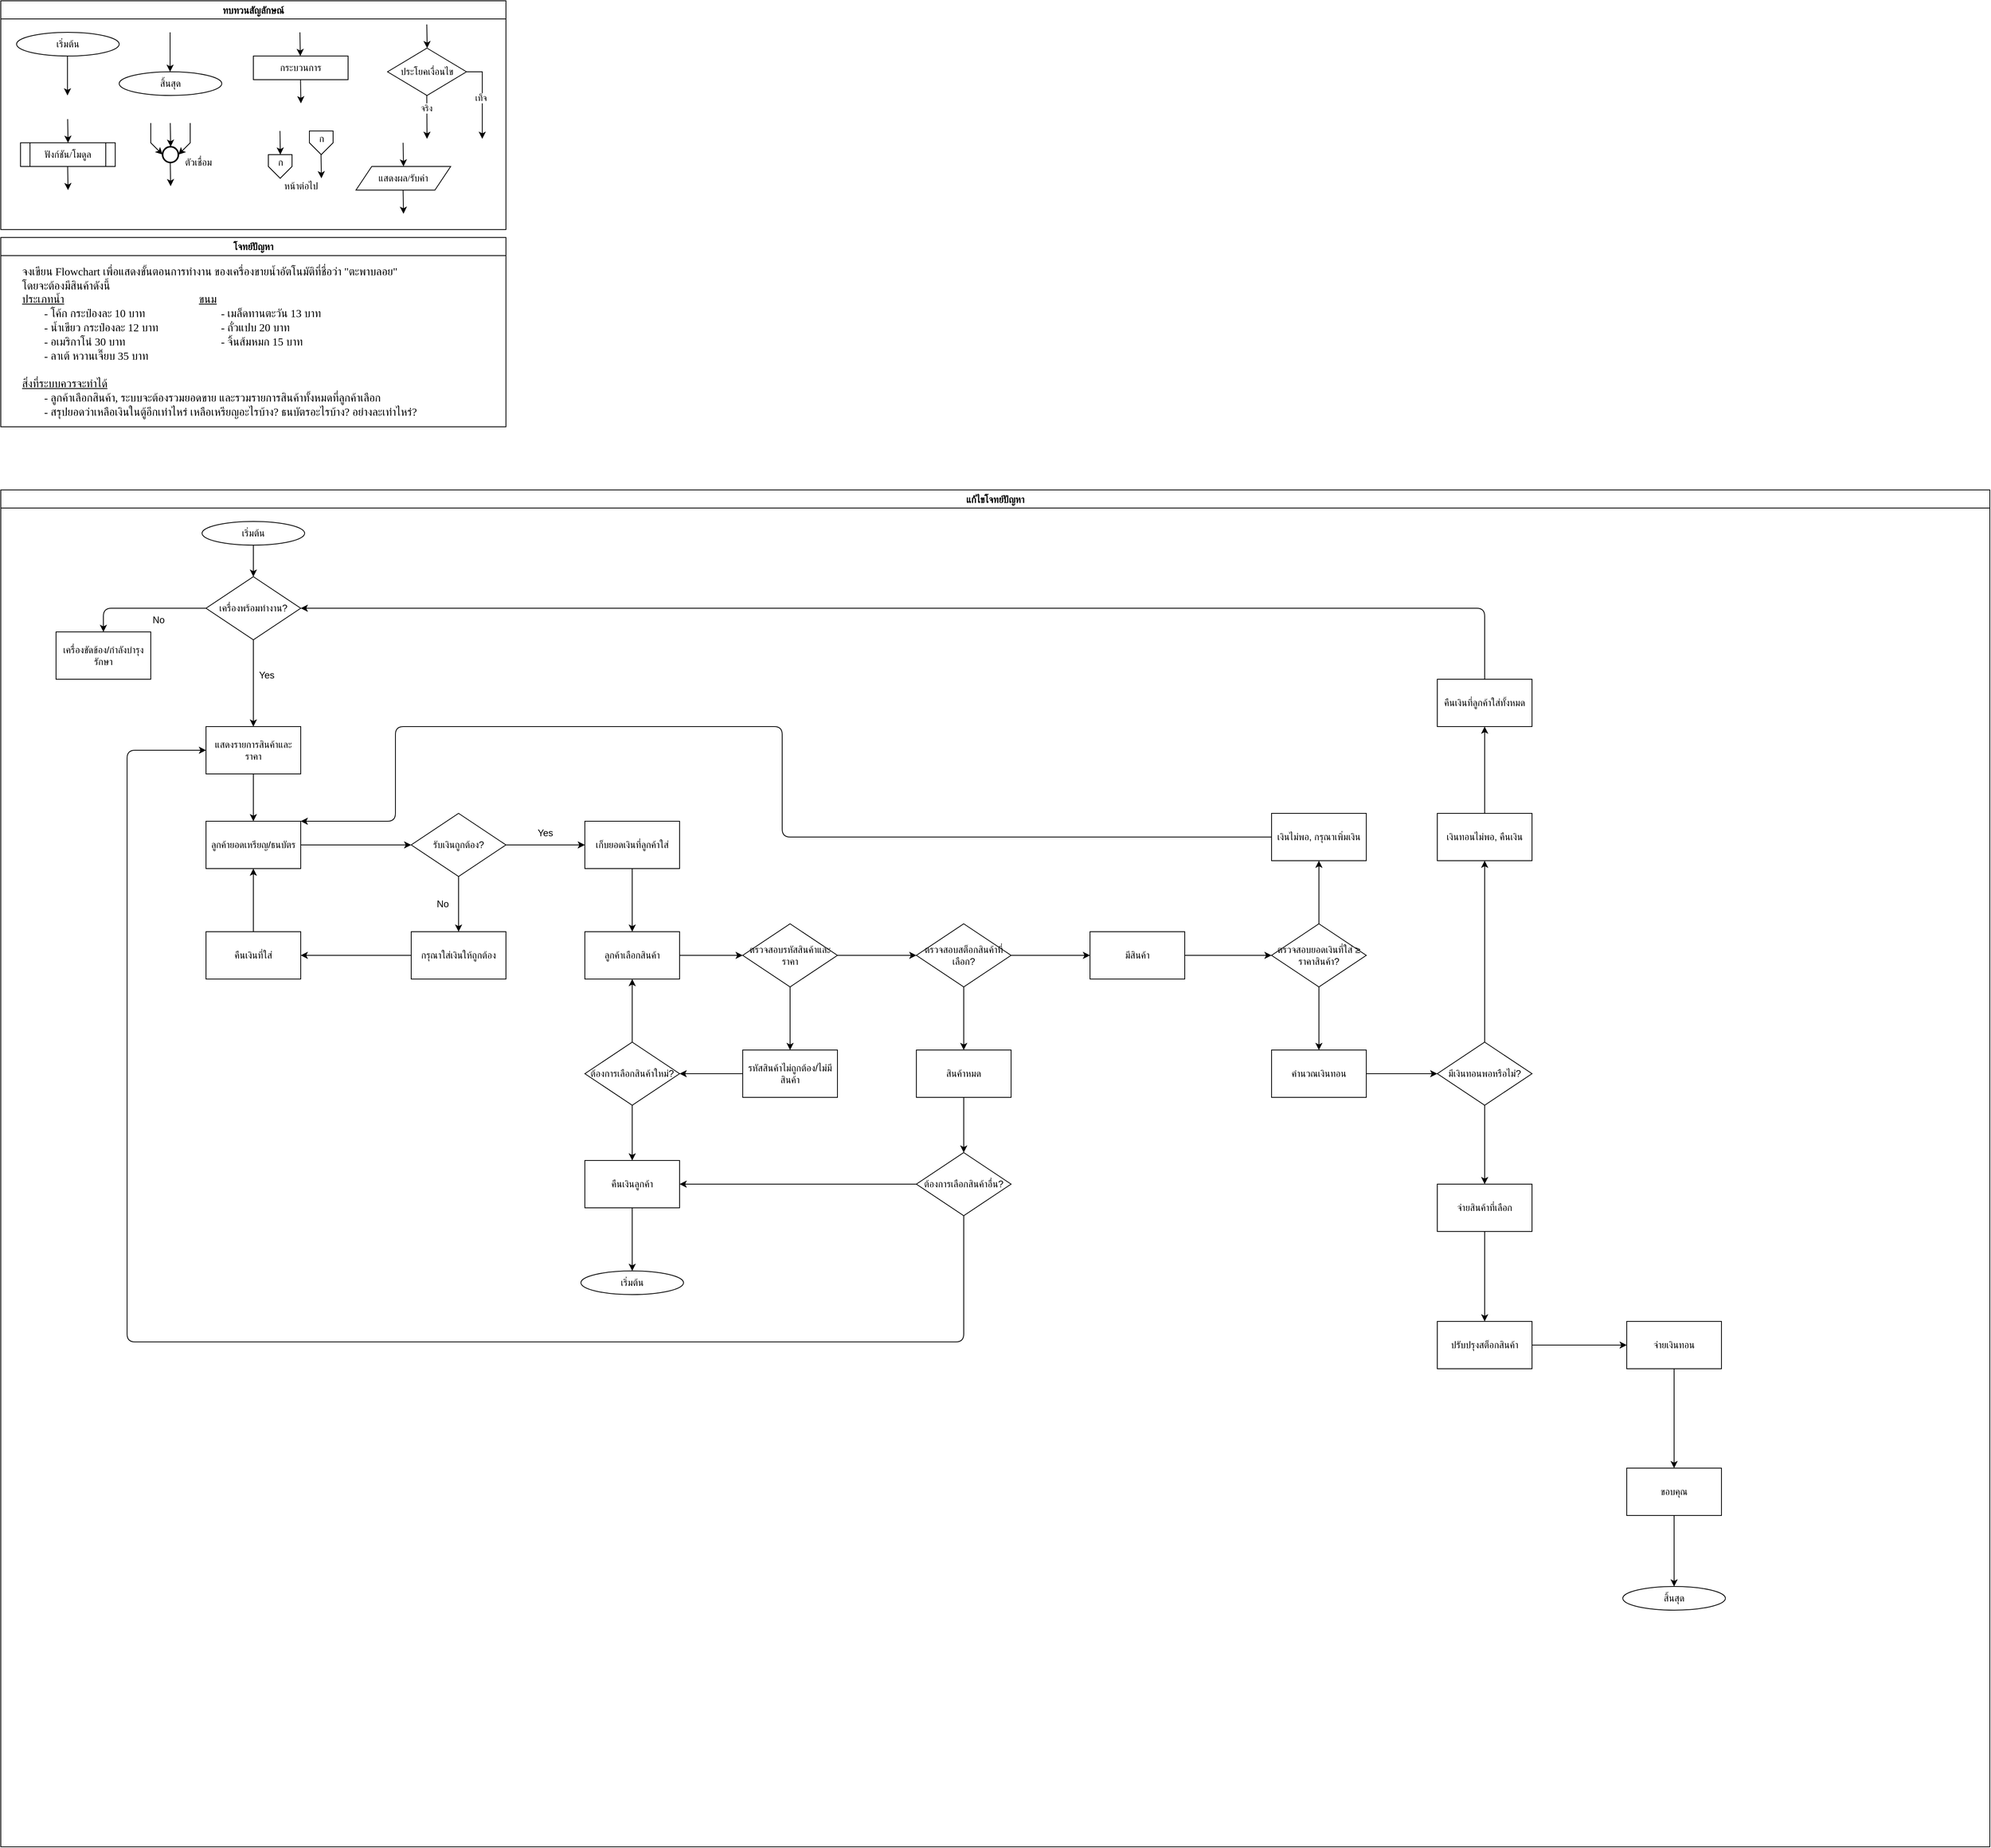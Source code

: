 <mxfile>
    <diagram id="C5RBs43oDa-KdzZeNtuy" name="Page-1">
        <mxGraphModel dx="2245" dy="1198" grid="1" gridSize="10" guides="1" tooltips="1" connect="1" arrows="1" fold="1" page="1" pageScale="1" pageWidth="827" pageHeight="1169" math="0" shadow="0">
            <root>
                <mxCell id="WIyWlLk6GJQsqaUBKTNV-0"/>
                <mxCell id="WIyWlLk6GJQsqaUBKTNV-1" parent="WIyWlLk6GJQsqaUBKTNV-0"/>
                <mxCell id="M7CGMbNuYNeq0SnUNNgH-6" value="ทบทวนสัญลักษณ์" style="swimlane;fontFamily=Sarabun;fontSource=https%3A%2F%2Ffonts.googleapis.com%2Fcss%3Ffamily%3DSarabun;" parent="WIyWlLk6GJQsqaUBKTNV-1" vertex="1">
                    <mxGeometry x="-720" y="20" width="640" height="290" as="geometry"/>
                </mxCell>
                <mxCell id="M7CGMbNuYNeq0SnUNNgH-2" value="&lt;font data-font-src=&quot;https://fonts.googleapis.com/css?family=Sarabun&quot; face=&quot;Sarabun&quot;&gt;เริ่มต้น&lt;/font&gt;" style="ellipse;whiteSpace=wrap;html=1;" parent="M7CGMbNuYNeq0SnUNNgH-6" vertex="1">
                    <mxGeometry x="20" y="40" width="130" height="30" as="geometry"/>
                </mxCell>
                <mxCell id="M7CGMbNuYNeq0SnUNNgH-5" value="" style="endArrow=classic;html=1;rounded=0;" parent="M7CGMbNuYNeq0SnUNNgH-6" edge="1">
                    <mxGeometry width="50" height="50" relative="1" as="geometry">
                        <mxPoint x="84.5" y="70" as="sourcePoint"/>
                        <mxPoint x="84.5" y="120" as="targetPoint"/>
                    </mxGeometry>
                </mxCell>
                <mxCell id="M7CGMbNuYNeq0SnUNNgH-3" value="&lt;font face=&quot;Sarabun&quot;&gt;สิ้นสุด&lt;/font&gt;" style="ellipse;whiteSpace=wrap;html=1;" parent="M7CGMbNuYNeq0SnUNNgH-6" vertex="1">
                    <mxGeometry x="150" y="90" width="130" height="30" as="geometry"/>
                </mxCell>
                <mxCell id="M7CGMbNuYNeq0SnUNNgH-4" value="" style="endArrow=classic;html=1;rounded=0;" parent="M7CGMbNuYNeq0SnUNNgH-6" edge="1">
                    <mxGeometry width="50" height="50" relative="1" as="geometry">
                        <mxPoint x="214.5" y="40" as="sourcePoint"/>
                        <mxPoint x="214.5" y="90" as="targetPoint"/>
                    </mxGeometry>
                </mxCell>
                <mxCell id="mvioNwK95yMqdUQ73LqQ-0" value="กระบวนการ" style="rounded=0;whiteSpace=wrap;html=1;fontFamily=Sarabun;fontSource=https%3A%2F%2Ffonts.googleapis.com%2Fcss%3Ffamily%3DSarabun;" parent="M7CGMbNuYNeq0SnUNNgH-6" vertex="1">
                    <mxGeometry x="320" y="70" width="120" height="30" as="geometry"/>
                </mxCell>
                <mxCell id="mvioNwK95yMqdUQ73LqQ-1" value="" style="endArrow=classic;html=1;rounded=0;" parent="M7CGMbNuYNeq0SnUNNgH-6" edge="1">
                    <mxGeometry width="50" height="50" relative="1" as="geometry">
                        <mxPoint x="379" y="40" as="sourcePoint"/>
                        <mxPoint x="379.5" y="70" as="targetPoint"/>
                    </mxGeometry>
                </mxCell>
                <mxCell id="mvioNwK95yMqdUQ73LqQ-2" value="" style="endArrow=classic;html=1;rounded=0;" parent="M7CGMbNuYNeq0SnUNNgH-6" edge="1">
                    <mxGeometry width="50" height="50" relative="1" as="geometry">
                        <mxPoint x="379.75" y="100" as="sourcePoint"/>
                        <mxPoint x="380.25" y="130" as="targetPoint"/>
                    </mxGeometry>
                </mxCell>
                <mxCell id="mvioNwK95yMqdUQ73LqQ-3" value="ประโยคเงื่อนไข" style="rhombus;whiteSpace=wrap;html=1;fontFamily=Sarabun;fontSource=https%3A%2F%2Ffonts.googleapis.com%2Fcss%3Ffamily%3DSarabun;" parent="M7CGMbNuYNeq0SnUNNgH-6" vertex="1">
                    <mxGeometry x="490" y="60" width="100" height="60" as="geometry"/>
                </mxCell>
                <mxCell id="mvioNwK95yMqdUQ73LqQ-4" value="" style="endArrow=classic;html=1;rounded=0;" parent="M7CGMbNuYNeq0SnUNNgH-6" edge="1">
                    <mxGeometry width="50" height="50" relative="1" as="geometry">
                        <mxPoint x="539.71" y="30" as="sourcePoint"/>
                        <mxPoint x="540.21" y="60" as="targetPoint"/>
                    </mxGeometry>
                </mxCell>
                <mxCell id="mvioNwK95yMqdUQ73LqQ-5" value="" style="endArrow=classic;html=1;rounded=0;" parent="M7CGMbNuYNeq0SnUNNgH-6" edge="1">
                    <mxGeometry width="50" height="50" relative="1" as="geometry">
                        <mxPoint x="539.71" y="120" as="sourcePoint"/>
                        <mxPoint x="540" y="175" as="targetPoint"/>
                    </mxGeometry>
                </mxCell>
                <mxCell id="mvioNwK95yMqdUQ73LqQ-7" value="จริง" style="edgeLabel;html=1;align=center;verticalAlign=middle;resizable=0;points=[];fontFamily=Sarabun;fontSource=https%3A%2F%2Ffonts.googleapis.com%2Fcss%3Ffamily%3DSarabun;" parent="mvioNwK95yMqdUQ73LqQ-5" vertex="1" connectable="0">
                    <mxGeometry x="-0.414" y="-1" relative="1" as="geometry">
                        <mxPoint as="offset"/>
                    </mxGeometry>
                </mxCell>
                <mxCell id="mvioNwK95yMqdUQ73LqQ-6" value="" style="endArrow=classic;html=1;rounded=0;exitX=1;exitY=0.5;exitDx=0;exitDy=0;" parent="M7CGMbNuYNeq0SnUNNgH-6" source="mvioNwK95yMqdUQ73LqQ-3" edge="1">
                    <mxGeometry width="50" height="50" relative="1" as="geometry">
                        <mxPoint x="620" y="95" as="sourcePoint"/>
                        <mxPoint x="610" y="175" as="targetPoint"/>
                        <Array as="points">
                            <mxPoint x="610" y="90"/>
                        </Array>
                    </mxGeometry>
                </mxCell>
                <mxCell id="mvioNwK95yMqdUQ73LqQ-8" value="&lt;font data-font-src=&quot;https://fonts.googleapis.com/css?family=Sarabun&quot; face=&quot;Sarabun&quot;&gt;เท็จ&lt;/font&gt;" style="edgeLabel;html=1;align=center;verticalAlign=middle;resizable=0;points=[];" parent="mvioNwK95yMqdUQ73LqQ-6" vertex="1" connectable="0">
                    <mxGeometry x="-0.002" y="-2" relative="1" as="geometry">
                        <mxPoint as="offset"/>
                    </mxGeometry>
                </mxCell>
                <mxCell id="mvioNwK95yMqdUQ73LqQ-9" value="&lt;font data-font-src=&quot;https://fonts.googleapis.com/css?family=Sarabun&quot; face=&quot;Sarabun&quot;&gt;ฟังก์ชัน/โมดูล&lt;/font&gt;" style="shape=process;whiteSpace=wrap;html=1;backgroundOutline=1;" parent="M7CGMbNuYNeq0SnUNNgH-6" vertex="1">
                    <mxGeometry x="25" y="180" width="120" height="30" as="geometry"/>
                </mxCell>
                <mxCell id="mvioNwK95yMqdUQ73LqQ-11" value="" style="endArrow=classic;html=1;rounded=0;" parent="M7CGMbNuYNeq0SnUNNgH-6" edge="1">
                    <mxGeometry width="50" height="50" relative="1" as="geometry">
                        <mxPoint x="84.71" y="150" as="sourcePoint"/>
                        <mxPoint x="85.21" y="180" as="targetPoint"/>
                    </mxGeometry>
                </mxCell>
                <mxCell id="mvioNwK95yMqdUQ73LqQ-12" value="" style="endArrow=classic;html=1;rounded=0;" parent="M7CGMbNuYNeq0SnUNNgH-6" edge="1">
                    <mxGeometry width="50" height="50" relative="1" as="geometry">
                        <mxPoint x="84.71" y="210" as="sourcePoint"/>
                        <mxPoint x="85.21" y="240" as="targetPoint"/>
                    </mxGeometry>
                </mxCell>
                <mxCell id="mvioNwK95yMqdUQ73LqQ-13" value="" style="strokeWidth=2;html=1;shape=mxgraph.flowchart.start_2;whiteSpace=wrap;" parent="M7CGMbNuYNeq0SnUNNgH-6" vertex="1">
                    <mxGeometry x="205" y="185" width="20" height="20" as="geometry"/>
                </mxCell>
                <mxCell id="mvioNwK95yMqdUQ73LqQ-16" value="" style="endArrow=classic;html=1;rounded=0;" parent="M7CGMbNuYNeq0SnUNNgH-6" edge="1">
                    <mxGeometry width="50" height="50" relative="1" as="geometry">
                        <mxPoint x="214.71" y="155" as="sourcePoint"/>
                        <mxPoint x="215.21" y="185" as="targetPoint"/>
                    </mxGeometry>
                </mxCell>
                <mxCell id="mvioNwK95yMqdUQ73LqQ-17" value="" style="endArrow=classic;html=1;rounded=0;entryX=0;entryY=0.5;entryDx=0;entryDy=0;entryPerimeter=0;" parent="M7CGMbNuYNeq0SnUNNgH-6" target="mvioNwK95yMqdUQ73LqQ-13" edge="1">
                    <mxGeometry width="50" height="50" relative="1" as="geometry">
                        <mxPoint x="190.0" y="155" as="sourcePoint"/>
                        <mxPoint x="190.5" y="185" as="targetPoint"/>
                        <Array as="points">
                            <mxPoint x="190" y="180"/>
                        </Array>
                    </mxGeometry>
                </mxCell>
                <mxCell id="mvioNwK95yMqdUQ73LqQ-18" value="" style="endArrow=classic;html=1;rounded=0;entryX=1;entryY=0.5;entryDx=0;entryDy=0;entryPerimeter=0;" parent="M7CGMbNuYNeq0SnUNNgH-6" target="mvioNwK95yMqdUQ73LqQ-13" edge="1">
                    <mxGeometry width="50" height="50" relative="1" as="geometry">
                        <mxPoint x="240.0" y="155" as="sourcePoint"/>
                        <mxPoint x="240.5" y="185" as="targetPoint"/>
                        <Array as="points">
                            <mxPoint x="240" y="180"/>
                        </Array>
                    </mxGeometry>
                </mxCell>
                <mxCell id="mvioNwK95yMqdUQ73LqQ-19" value="" style="endArrow=classic;html=1;rounded=0;" parent="M7CGMbNuYNeq0SnUNNgH-6" edge="1">
                    <mxGeometry width="50" height="50" relative="1" as="geometry">
                        <mxPoint x="214.71" y="205" as="sourcePoint"/>
                        <mxPoint x="215.21" y="235" as="targetPoint"/>
                    </mxGeometry>
                </mxCell>
                <mxCell id="mvioNwK95yMqdUQ73LqQ-20" value="&lt;font data-font-src=&quot;https://fonts.googleapis.com/css?family=Sarabun&quot; face=&quot;Sarabun&quot;&gt;ตัวเชื่อม&lt;/font&gt;" style="text;html=1;align=center;verticalAlign=middle;resizable=0;points=[];autosize=1;strokeColor=none;fillColor=none;" parent="M7CGMbNuYNeq0SnUNNgH-6" vertex="1">
                    <mxGeometry x="220" y="190" width="60" height="30" as="geometry"/>
                </mxCell>
                <mxCell id="mvioNwK95yMqdUQ73LqQ-25" value="" style="endArrow=classic;html=1;rounded=0;" parent="M7CGMbNuYNeq0SnUNNgH-6" edge="1">
                    <mxGeometry width="50" height="50" relative="1" as="geometry">
                        <mxPoint x="353.71" y="165" as="sourcePoint"/>
                        <mxPoint x="354.21" y="195" as="targetPoint"/>
                    </mxGeometry>
                </mxCell>
                <mxCell id="mvioNwK95yMqdUQ73LqQ-21" value="" style="verticalLabelPosition=bottom;verticalAlign=top;html=1;shape=offPageConnector;rounded=0;size=0.5;" parent="M7CGMbNuYNeq0SnUNNgH-6" vertex="1">
                    <mxGeometry x="339" y="195" width="30" height="30" as="geometry"/>
                </mxCell>
                <mxCell id="mvioNwK95yMqdUQ73LqQ-26" value="" style="endArrow=classic;html=1;rounded=0;" parent="M7CGMbNuYNeq0SnUNNgH-6" edge="1">
                    <mxGeometry width="50" height="50" relative="1" as="geometry">
                        <mxPoint x="405.71" y="195" as="sourcePoint"/>
                        <mxPoint x="406.21" y="225" as="targetPoint"/>
                    </mxGeometry>
                </mxCell>
                <mxCell id="mvioNwK95yMqdUQ73LqQ-27" value="" style="verticalLabelPosition=bottom;verticalAlign=top;html=1;shape=offPageConnector;rounded=0;size=0.5;" parent="M7CGMbNuYNeq0SnUNNgH-6" vertex="1">
                    <mxGeometry x="391" y="165" width="30" height="30" as="geometry"/>
                </mxCell>
                <mxCell id="mvioNwK95yMqdUQ73LqQ-28" value="หน้าต่อไป" style="text;html=1;align=center;verticalAlign=middle;resizable=0;points=[];autosize=1;strokeColor=none;fillColor=none;fontFamily=Sarabun;fontSource=https%3A%2F%2Ffonts.googleapis.com%2Fcss%3Ffamily%3DSarabun;" parent="M7CGMbNuYNeq0SnUNNgH-6" vertex="1">
                    <mxGeometry x="345" y="220" width="70" height="30" as="geometry"/>
                </mxCell>
                <mxCell id="mvioNwK95yMqdUQ73LqQ-29" value="ก" style="text;html=1;align=center;verticalAlign=middle;resizable=0;points=[];autosize=1;strokeColor=none;fillColor=none;fontFamily=Sarabun;fontSource=https%3A%2F%2Ffonts.googleapis.com%2Fcss%3Ffamily%3DSarabun;" parent="M7CGMbNuYNeq0SnUNNgH-6" vertex="1">
                    <mxGeometry x="339" y="190" width="30" height="30" as="geometry"/>
                </mxCell>
                <mxCell id="mvioNwK95yMqdUQ73LqQ-30" value="ก" style="text;html=1;align=center;verticalAlign=middle;resizable=0;points=[];autosize=1;strokeColor=none;fillColor=none;fontFamily=Sarabun;fontSource=https%3A%2F%2Ffonts.googleapis.com%2Fcss%3Ffamily%3DSarabun;" parent="M7CGMbNuYNeq0SnUNNgH-6" vertex="1">
                    <mxGeometry x="391" y="160" width="30" height="30" as="geometry"/>
                </mxCell>
                <mxCell id="mvioNwK95yMqdUQ73LqQ-32" value="แสดงผล/รับค่า" style="shape=parallelogram;perimeter=parallelogramPerimeter;whiteSpace=wrap;html=1;fixedSize=1;fontFamily=Sarabun;fontSource=https%3A%2F%2Ffonts.googleapis.com%2Fcss%3Ffamily%3DSarabun;" parent="M7CGMbNuYNeq0SnUNNgH-6" vertex="1">
                    <mxGeometry x="450" y="210" width="120" height="30" as="geometry"/>
                </mxCell>
                <mxCell id="mvioNwK95yMqdUQ73LqQ-33" value="" style="endArrow=classic;html=1;rounded=0;" parent="M7CGMbNuYNeq0SnUNNgH-6" edge="1">
                    <mxGeometry width="50" height="50" relative="1" as="geometry">
                        <mxPoint x="509.71" y="180" as="sourcePoint"/>
                        <mxPoint x="510.21" y="210" as="targetPoint"/>
                    </mxGeometry>
                </mxCell>
                <mxCell id="mvioNwK95yMqdUQ73LqQ-34" value="" style="endArrow=classic;html=1;rounded=0;" parent="M7CGMbNuYNeq0SnUNNgH-6" edge="1">
                    <mxGeometry width="50" height="50" relative="1" as="geometry">
                        <mxPoint x="509.71" y="240" as="sourcePoint"/>
                        <mxPoint x="510.21" y="270" as="targetPoint"/>
                    </mxGeometry>
                </mxCell>
                <mxCell id="mvioNwK95yMqdUQ73LqQ-36" value="แก้ไขโจทย์ปัญหา" style="swimlane;fontFamily=Sarabun;fontSource=https%3A%2F%2Ffonts.googleapis.com%2Fcss%3Ffamily%3DSarabun;" parent="WIyWlLk6GJQsqaUBKTNV-1" vertex="1">
                    <mxGeometry x="-720" y="640" width="2520" height="1720" as="geometry"/>
                </mxCell>
                <mxCell id="3" value="" style="edgeStyle=none;html=1;" edge="1" parent="mvioNwK95yMqdUQ73LqQ-36" source="mvioNwK95yMqdUQ73LqQ-35" target="1">
                    <mxGeometry relative="1" as="geometry"/>
                </mxCell>
                <mxCell id="mvioNwK95yMqdUQ73LqQ-35" value="&lt;font data-font-src=&quot;https://fonts.googleapis.com/css?family=Sarabun&quot; face=&quot;Sarabun&quot;&gt;เริ่มต้น&lt;/font&gt;" style="ellipse;whiteSpace=wrap;html=1;" parent="mvioNwK95yMqdUQ73LqQ-36" vertex="1">
                    <mxGeometry x="255" y="40" width="130" height="30" as="geometry"/>
                </mxCell>
                <mxCell id="mvioNwK95yMqdUQ73LqQ-69" value="&lt;font face=&quot;Sarabun&quot;&gt;สิ้นสุด&lt;/font&gt;" style="ellipse;whiteSpace=wrap;html=1;" parent="mvioNwK95yMqdUQ73LqQ-36" vertex="1">
                    <mxGeometry x="2055" y="1390" width="130" height="30" as="geometry"/>
                </mxCell>
                <mxCell id="4" style="edgeStyle=none;html=1;entryX=0.5;entryY=0;entryDx=0;entryDy=0;" edge="1" parent="mvioNwK95yMqdUQ73LqQ-36" source="1" target="2">
                    <mxGeometry relative="1" as="geometry">
                        <Array as="points">
                            <mxPoint x="130" y="150"/>
                        </Array>
                    </mxGeometry>
                </mxCell>
                <mxCell id="6" value="" style="edgeStyle=none;html=1;" edge="1" parent="mvioNwK95yMqdUQ73LqQ-36" source="1" target="5">
                    <mxGeometry relative="1" as="geometry"/>
                </mxCell>
                <mxCell id="1" value="เครื่องพร้อมทำงาน?" style="rhombus;whiteSpace=wrap;html=1;" vertex="1" parent="mvioNwK95yMqdUQ73LqQ-36">
                    <mxGeometry x="260" y="110" width="120" height="80" as="geometry"/>
                </mxCell>
                <mxCell id="2" value="เครื่องขัดข้อง/กำลังบำรุงรักษา" style="rounded=0;whiteSpace=wrap;html=1;" vertex="1" parent="mvioNwK95yMqdUQ73LqQ-36">
                    <mxGeometry x="70" y="180" width="120" height="60" as="geometry"/>
                </mxCell>
                <mxCell id="8" value="" style="edgeStyle=none;html=1;" edge="1" parent="mvioNwK95yMqdUQ73LqQ-36" source="5" target="7">
                    <mxGeometry relative="1" as="geometry"/>
                </mxCell>
                <mxCell id="5" value="แสดงรายการสินค้าและราคา" style="rounded=0;whiteSpace=wrap;html=1;" vertex="1" parent="mvioNwK95yMqdUQ73LqQ-36">
                    <mxGeometry x="260" y="300" width="120" height="60" as="geometry"/>
                </mxCell>
                <mxCell id="11" style="edgeStyle=none;html=1;entryX=0;entryY=0.5;entryDx=0;entryDy=0;" edge="1" parent="mvioNwK95yMqdUQ73LqQ-36" source="7" target="10">
                    <mxGeometry relative="1" as="geometry"/>
                </mxCell>
                <mxCell id="7" value="ลูกค้ายอดเหรียญ/ธนบัตร" style="rounded=0;whiteSpace=wrap;html=1;" vertex="1" parent="mvioNwK95yMqdUQ73LqQ-36">
                    <mxGeometry x="260" y="420" width="120" height="60" as="geometry"/>
                </mxCell>
                <mxCell id="19" value="" style="edgeStyle=none;html=1;" edge="1" parent="mvioNwK95yMqdUQ73LqQ-36" source="10" target="12">
                    <mxGeometry relative="1" as="geometry"/>
                </mxCell>
                <mxCell id="24" value="" style="edgeStyle=none;html=1;" edge="1" parent="mvioNwK95yMqdUQ73LqQ-36" source="10" target="17">
                    <mxGeometry relative="1" as="geometry"/>
                </mxCell>
                <mxCell id="10" value="รับเงินถูกต้อง?" style="rhombus;whiteSpace=wrap;html=1;" vertex="1" parent="mvioNwK95yMqdUQ73LqQ-36">
                    <mxGeometry x="520" y="410" width="120" height="80" as="geometry"/>
                </mxCell>
                <mxCell id="22" style="edgeStyle=none;html=1;entryX=1;entryY=0.5;entryDx=0;entryDy=0;" edge="1" parent="mvioNwK95yMqdUQ73LqQ-36" source="12" target="13">
                    <mxGeometry relative="1" as="geometry"/>
                </mxCell>
                <mxCell id="12" value="กรุณาใส่เงินให้ถูกต้อง" style="rounded=0;whiteSpace=wrap;html=1;" vertex="1" parent="mvioNwK95yMqdUQ73LqQ-36">
                    <mxGeometry x="520" y="560" width="120" height="60" as="geometry"/>
                </mxCell>
                <mxCell id="23" style="edgeStyle=none;html=1;entryX=0.5;entryY=1;entryDx=0;entryDy=0;" edge="1" parent="mvioNwK95yMqdUQ73LqQ-36" source="13" target="7">
                    <mxGeometry relative="1" as="geometry"/>
                </mxCell>
                <mxCell id="13" value="คืนเงินที่ใส่" style="rounded=0;whiteSpace=wrap;html=1;" vertex="1" parent="mvioNwK95yMqdUQ73LqQ-36">
                    <mxGeometry x="260" y="560" width="120" height="60" as="geometry"/>
                </mxCell>
                <mxCell id="25" value="" style="edgeStyle=none;html=1;" edge="1" parent="mvioNwK95yMqdUQ73LqQ-36" source="17" target="18">
                    <mxGeometry relative="1" as="geometry"/>
                </mxCell>
                <mxCell id="17" value="เก็บยอดเงินที่ลูกค้าใส่" style="rounded=0;whiteSpace=wrap;html=1;" vertex="1" parent="mvioNwK95yMqdUQ73LqQ-36">
                    <mxGeometry x="740" y="420" width="120" height="60" as="geometry"/>
                </mxCell>
                <mxCell id="31" value="" style="edgeStyle=none;html=1;" edge="1" parent="mvioNwK95yMqdUQ73LqQ-36" source="18" target="30">
                    <mxGeometry relative="1" as="geometry"/>
                </mxCell>
                <mxCell id="18" value="ลูกค้าเลือกสินค้า" style="rounded=0;whiteSpace=wrap;html=1;" vertex="1" parent="mvioNwK95yMqdUQ73LqQ-36">
                    <mxGeometry x="740" y="560" width="120" height="60" as="geometry"/>
                </mxCell>
                <mxCell id="26" value="No" style="text;html=1;align=center;verticalAlign=middle;whiteSpace=wrap;rounded=0;" vertex="1" parent="mvioNwK95yMqdUQ73LqQ-36">
                    <mxGeometry x="170" y="150" width="60" height="30" as="geometry"/>
                </mxCell>
                <mxCell id="27" value="Yes" style="text;html=1;align=center;verticalAlign=middle;whiteSpace=wrap;rounded=0;" vertex="1" parent="mvioNwK95yMqdUQ73LqQ-36">
                    <mxGeometry x="307" y="220" width="60" height="30" as="geometry"/>
                </mxCell>
                <mxCell id="28" value="Yes" style="text;html=1;align=center;verticalAlign=middle;whiteSpace=wrap;rounded=0;" vertex="1" parent="mvioNwK95yMqdUQ73LqQ-36">
                    <mxGeometry x="660" y="420" width="60" height="30" as="geometry"/>
                </mxCell>
                <mxCell id="29" value="No" style="text;html=1;align=center;verticalAlign=middle;whiteSpace=wrap;rounded=0;" vertex="1" parent="mvioNwK95yMqdUQ73LqQ-36">
                    <mxGeometry x="530" y="510" width="60" height="30" as="geometry"/>
                </mxCell>
                <mxCell id="34" value="" style="edgeStyle=none;html=1;" edge="1" parent="mvioNwK95yMqdUQ73LqQ-36" source="30" target="32">
                    <mxGeometry relative="1" as="geometry"/>
                </mxCell>
                <mxCell id="45" value="" style="edgeStyle=none;html=1;" edge="1" parent="mvioNwK95yMqdUQ73LqQ-36" source="30" target="44">
                    <mxGeometry relative="1" as="geometry"/>
                </mxCell>
                <mxCell id="30" value="ตรวจสอบรหัสสินค้าและราคา" style="rhombus;whiteSpace=wrap;html=1;" vertex="1" parent="mvioNwK95yMqdUQ73LqQ-36">
                    <mxGeometry x="940" y="550" width="120" height="80" as="geometry"/>
                </mxCell>
                <mxCell id="42" value="" style="edgeStyle=none;html=1;" edge="1" parent="mvioNwK95yMqdUQ73LqQ-36" source="32" target="40">
                    <mxGeometry relative="1" as="geometry"/>
                </mxCell>
                <mxCell id="32" value="รหัสสินค้าไม่ถูกต้อง/ไม่มีสินค้า" style="rounded=0;whiteSpace=wrap;html=1;" vertex="1" parent="mvioNwK95yMqdUQ73LqQ-36">
                    <mxGeometry x="940" y="710" width="120" height="60" as="geometry"/>
                </mxCell>
                <mxCell id="41" value="" style="edgeStyle=none;html=1;" edge="1" parent="mvioNwK95yMqdUQ73LqQ-36" source="40" target="18">
                    <mxGeometry relative="1" as="geometry"/>
                </mxCell>
                <mxCell id="47" value="" style="edgeStyle=none;html=1;" edge="1" parent="mvioNwK95yMqdUQ73LqQ-36" source="40" target="46">
                    <mxGeometry relative="1" as="geometry"/>
                </mxCell>
                <mxCell id="40" value="ต้องการเลือกสินค้าใหม่?" style="rhombus;whiteSpace=wrap;html=1;" vertex="1" parent="mvioNwK95yMqdUQ73LqQ-36">
                    <mxGeometry x="740" y="700" width="120" height="80" as="geometry"/>
                </mxCell>
                <mxCell id="51" value="" style="edgeStyle=none;html=1;" edge="1" parent="mvioNwK95yMqdUQ73LqQ-36" source="44" target="50">
                    <mxGeometry relative="1" as="geometry"/>
                </mxCell>
                <mxCell id="59" value="" style="edgeStyle=none;html=1;" edge="1" parent="mvioNwK95yMqdUQ73LqQ-36" source="44" target="58">
                    <mxGeometry relative="1" as="geometry"/>
                </mxCell>
                <mxCell id="44" value="ตรวจสอบสต็อกสินค้าที่เลือก?" style="rhombus;whiteSpace=wrap;html=1;" vertex="1" parent="mvioNwK95yMqdUQ73LqQ-36">
                    <mxGeometry x="1160" y="550" width="120" height="80" as="geometry"/>
                </mxCell>
                <mxCell id="49" value="" style="edgeStyle=none;html=1;" edge="1" parent="mvioNwK95yMqdUQ73LqQ-36" source="46" target="48">
                    <mxGeometry relative="1" as="geometry"/>
                </mxCell>
                <mxCell id="46" value="คืนเงินลูกค้า" style="rounded=0;whiteSpace=wrap;html=1;" vertex="1" parent="mvioNwK95yMqdUQ73LqQ-36">
                    <mxGeometry x="740" y="850" width="120" height="60" as="geometry"/>
                </mxCell>
                <mxCell id="48" value="&lt;font data-font-src=&quot;https://fonts.googleapis.com/css?family=Sarabun&quot; face=&quot;Sarabun&quot;&gt;เริ่มต้น&lt;/font&gt;" style="ellipse;whiteSpace=wrap;html=1;" vertex="1" parent="mvioNwK95yMqdUQ73LqQ-36">
                    <mxGeometry x="735" y="990" width="130" height="30" as="geometry"/>
                </mxCell>
                <mxCell id="56" value="" style="edgeStyle=none;html=1;" edge="1" parent="mvioNwK95yMqdUQ73LqQ-36" source="50" target="54">
                    <mxGeometry relative="1" as="geometry"/>
                </mxCell>
                <mxCell id="50" value="สินค้าหมด" style="rounded=0;whiteSpace=wrap;html=1;" vertex="1" parent="mvioNwK95yMqdUQ73LqQ-36">
                    <mxGeometry x="1160" y="710" width="120" height="60" as="geometry"/>
                </mxCell>
                <mxCell id="55" style="edgeStyle=none;html=1;entryX=1;entryY=0.5;entryDx=0;entryDy=0;" edge="1" parent="mvioNwK95yMqdUQ73LqQ-36" source="54" target="46">
                    <mxGeometry relative="1" as="geometry"/>
                </mxCell>
                <mxCell id="57" style="edgeStyle=none;html=1;entryX=0;entryY=0.5;entryDx=0;entryDy=0;" edge="1" parent="mvioNwK95yMqdUQ73LqQ-36" source="54" target="5">
                    <mxGeometry relative="1" as="geometry">
                        <Array as="points">
                            <mxPoint x="1220" y="1080"/>
                            <mxPoint x="160" y="1080"/>
                            <mxPoint x="160" y="330"/>
                        </Array>
                    </mxGeometry>
                </mxCell>
                <mxCell id="54" value="ต้องการเลือกสินค้าอื่น?" style="rhombus;whiteSpace=wrap;html=1;" vertex="1" parent="mvioNwK95yMqdUQ73LqQ-36">
                    <mxGeometry x="1160" y="840" width="120" height="80" as="geometry"/>
                </mxCell>
                <mxCell id="61" value="" style="edgeStyle=none;html=1;" edge="1" parent="mvioNwK95yMqdUQ73LqQ-36" source="58" target="60">
                    <mxGeometry relative="1" as="geometry"/>
                </mxCell>
                <mxCell id="58" value="มีสินค้า" style="rounded=0;whiteSpace=wrap;html=1;" vertex="1" parent="mvioNwK95yMqdUQ73LqQ-36">
                    <mxGeometry x="1380" y="560" width="120" height="60" as="geometry"/>
                </mxCell>
                <mxCell id="64" value="" style="edgeStyle=none;html=1;" edge="1" parent="mvioNwK95yMqdUQ73LqQ-36" source="60" target="62">
                    <mxGeometry relative="1" as="geometry"/>
                </mxCell>
                <mxCell id="67" value="" style="edgeStyle=none;html=1;" edge="1" parent="mvioNwK95yMqdUQ73LqQ-36" source="60" target="66">
                    <mxGeometry relative="1" as="geometry"/>
                </mxCell>
                <mxCell id="60" value="ตรวจสอบยอดเงินที่ใส่ ≥ ราคาสินค้า?" style="rhombus;whiteSpace=wrap;html=1;" vertex="1" parent="mvioNwK95yMqdUQ73LqQ-36">
                    <mxGeometry x="1610" y="550" width="120" height="80" as="geometry"/>
                </mxCell>
                <mxCell id="65" style="edgeStyle=none;html=1;exitX=0;exitY=0.5;exitDx=0;exitDy=0;entryX=1;entryY=0;entryDx=0;entryDy=0;" edge="1" parent="mvioNwK95yMqdUQ73LqQ-36" source="62" target="7">
                    <mxGeometry relative="1" as="geometry">
                        <Array as="points">
                            <mxPoint x="990" y="440"/>
                            <mxPoint x="990" y="300"/>
                            <mxPoint x="700" y="300"/>
                            <mxPoint x="500" y="300"/>
                            <mxPoint x="500" y="420"/>
                        </Array>
                    </mxGeometry>
                </mxCell>
                <mxCell id="62" value="เงินไม่พอ, กรุณาเพิ่มเงิน" style="rounded=0;whiteSpace=wrap;html=1;" vertex="1" parent="mvioNwK95yMqdUQ73LqQ-36">
                    <mxGeometry x="1610" y="410" width="120" height="60" as="geometry"/>
                </mxCell>
                <mxCell id="72" value="" style="edgeStyle=none;html=1;" edge="1" parent="mvioNwK95yMqdUQ73LqQ-36" source="66" target="69">
                    <mxGeometry relative="1" as="geometry"/>
                </mxCell>
                <mxCell id="66" value="คำนวณเงินทอน" style="rounded=0;whiteSpace=wrap;html=1;" vertex="1" parent="mvioNwK95yMqdUQ73LqQ-36">
                    <mxGeometry x="1610" y="710" width="120" height="60" as="geometry"/>
                </mxCell>
                <mxCell id="71" style="edgeStyle=none;html=1;exitX=0.5;exitY=0;exitDx=0;exitDy=0;entryX=0.5;entryY=1;entryDx=0;entryDy=0;" edge="1" parent="mvioNwK95yMqdUQ73LqQ-36" source="69" target="70">
                    <mxGeometry relative="1" as="geometry"/>
                </mxCell>
                <mxCell id="78" value="" style="edgeStyle=none;html=1;" edge="1" parent="mvioNwK95yMqdUQ73LqQ-36" source="69" target="77">
                    <mxGeometry relative="1" as="geometry"/>
                </mxCell>
                <mxCell id="69" value="มีเงินทอนพอหรือไม่?" style="rhombus;whiteSpace=wrap;html=1;" vertex="1" parent="mvioNwK95yMqdUQ73LqQ-36">
                    <mxGeometry x="1820" y="700" width="120" height="80" as="geometry"/>
                </mxCell>
                <mxCell id="75" value="" style="edgeStyle=none;html=1;" edge="1" parent="mvioNwK95yMqdUQ73LqQ-36" source="70" target="73">
                    <mxGeometry relative="1" as="geometry"/>
                </mxCell>
                <mxCell id="70" value="เงินทอนไม่พอ, คืนเงิน" style="rounded=0;whiteSpace=wrap;html=1;" vertex="1" parent="mvioNwK95yMqdUQ73LqQ-36">
                    <mxGeometry x="1820" y="410" width="120" height="60" as="geometry"/>
                </mxCell>
                <mxCell id="76" style="edgeStyle=none;html=1;entryX=1;entryY=0.5;entryDx=0;entryDy=0;" edge="1" parent="mvioNwK95yMqdUQ73LqQ-36" source="73" target="1">
                    <mxGeometry relative="1" as="geometry">
                        <Array as="points">
                            <mxPoint x="1880" y="150"/>
                        </Array>
                    </mxGeometry>
                </mxCell>
                <mxCell id="73" value="คืนเงินที่ลูกค้าใส่ทั้งหมด" style="rounded=0;whiteSpace=wrap;html=1;" vertex="1" parent="mvioNwK95yMqdUQ73LqQ-36">
                    <mxGeometry x="1820" y="240" width="120" height="60" as="geometry"/>
                </mxCell>
                <mxCell id="80" value="" style="edgeStyle=none;html=1;" edge="1" parent="mvioNwK95yMqdUQ73LqQ-36" source="77" target="79">
                    <mxGeometry relative="1" as="geometry"/>
                </mxCell>
                <mxCell id="77" value="จ่ายสินค้าที่เลือก" style="rounded=0;whiteSpace=wrap;html=1;" vertex="1" parent="mvioNwK95yMqdUQ73LqQ-36">
                    <mxGeometry x="1820" y="880" width="120" height="60" as="geometry"/>
                </mxCell>
                <mxCell id="86" style="edgeStyle=none;html=1;entryX=0;entryY=0.5;entryDx=0;entryDy=0;" edge="1" parent="mvioNwK95yMqdUQ73LqQ-36" source="79" target="83">
                    <mxGeometry relative="1" as="geometry"/>
                </mxCell>
                <mxCell id="79" value="ปรับปรุงสต็อกสินค้า" style="rounded=0;whiteSpace=wrap;html=1;" vertex="1" parent="mvioNwK95yMqdUQ73LqQ-36">
                    <mxGeometry x="1820" y="1054" width="120" height="60" as="geometry"/>
                </mxCell>
                <mxCell id="89" style="edgeStyle=none;html=1;entryX=0.5;entryY=0;entryDx=0;entryDy=0;" edge="1" parent="mvioNwK95yMqdUQ73LqQ-36" source="83" target="88">
                    <mxGeometry relative="1" as="geometry"/>
                </mxCell>
                <mxCell id="83" value="จ่ายเงินทอน" style="rounded=0;whiteSpace=wrap;html=1;" vertex="1" parent="mvioNwK95yMqdUQ73LqQ-36">
                    <mxGeometry x="2060" y="1054" width="120" height="60" as="geometry"/>
                </mxCell>
                <mxCell id="90" value="" style="edgeStyle=none;html=1;" edge="1" parent="mvioNwK95yMqdUQ73LqQ-36" source="88" target="mvioNwK95yMqdUQ73LqQ-69">
                    <mxGeometry relative="1" as="geometry"/>
                </mxCell>
                <mxCell id="88" value="ขอบคุณ" style="rounded=0;whiteSpace=wrap;html=1;" vertex="1" parent="mvioNwK95yMqdUQ73LqQ-36">
                    <mxGeometry x="2060" y="1240" width="120" height="60" as="geometry"/>
                </mxCell>
                <mxCell id="mvioNwK95yMqdUQ73LqQ-70" value="&lt;font data-font-src=&quot;https://fonts.googleapis.com/css?family=Sarabun&quot; face=&quot;Sarabun&quot;&gt;โจทย์ปัญหา&lt;/font&gt;" style="swimlane;whiteSpace=wrap;html=1;" parent="WIyWlLk6GJQsqaUBKTNV-1" vertex="1">
                    <mxGeometry x="-720" y="320" width="640" height="240" as="geometry"/>
                </mxCell>
                <mxCell id="mvioNwK95yMqdUQ73LqQ-71" value="&lt;font data-font-src=&quot;https://fonts.googleapis.com/css?family=Sarabun&quot; face=&quot;Sarabun&quot; style=&quot;font-size: 14px;&quot;&gt;จงเขียน Flowchart เพื่อแสดงขั้นตอนการทำงาน ของเครื่องขายน้ำอัตโนมัติที่ชื่อว่า &quot;ตะพาบลอย&quot;&lt;br&gt;โดยจะต้องมีสินค้าดังนี้&lt;br&gt;&lt;u&gt;ประเภทน้ำ&lt;span style=&quot;white-space: pre;&quot;&gt;&#x9;&lt;/span&gt;&lt;span style=&quot;white-space: pre;&quot;&gt;&#x9;&lt;/span&gt;&lt;span style=&quot;white-space: pre;&quot;&gt;&#x9;&lt;/span&gt;&lt;span style=&quot;white-space: pre;&quot;&gt;&#x9;&lt;/span&gt;&lt;span style=&quot;white-space: pre;&quot;&gt;&#x9;&lt;/span&gt;&lt;span style=&quot;white-space: pre;&quot;&gt;&#x9;&lt;span style=&quot;white-space: pre;&quot;&gt;&#x9;&lt;/span&gt;ข&lt;/span&gt;นม&lt;/u&gt;&lt;br&gt;&lt;span style=&quot;white-space: pre;&quot;&gt;&#x9;&lt;/span&gt;- โค้ก กระป๋องละ 10 บาท&lt;span style=&quot;white-space: pre;&quot;&gt;&#x9;&lt;/span&gt;&lt;span style=&quot;white-space: pre;&quot;&gt;&#x9;&lt;/span&gt;&lt;span style=&quot;white-space: pre;&quot;&gt;&#x9;&lt;/span&gt;&lt;span style=&quot;white-space: pre;&quot;&gt;&#x9;&lt;/span&gt;- เมล็ดทานตะวัน 13 บาท&lt;br&gt;&lt;span style=&quot;white-space: pre;&quot;&gt;&#x9;&lt;/span&gt;- น้ำเขียว กระป๋องละ 12 บาท&lt;span style=&quot;white-space: pre;&quot;&gt;&#x9;&lt;/span&gt;&lt;span style=&quot;white-space: pre;&quot;&gt;&#x9;&lt;/span&gt;&lt;span style=&quot;white-space: pre;&quot;&gt;&#x9;&lt;/span&gt;- ถั่วแปบ 20 บาท&lt;br&gt;&lt;span style=&quot;white-space: pre;&quot;&gt;&#x9;&lt;/span&gt;- อเมริกาโน่ 30 บาท&lt;span style=&quot;white-space: pre;&quot;&gt;&#x9;&lt;/span&gt;&lt;span style=&quot;white-space: pre;&quot;&gt;&#x9;&lt;/span&gt;&lt;span style=&quot;white-space: pre;&quot;&gt;&#x9;&lt;/span&gt;&lt;span style=&quot;white-space: pre;&quot;&gt;&#x9;&lt;/span&gt;&lt;span style=&quot;white-space: pre;&quot;&gt;&#x9;&lt;/span&gt;- จิ้นส้มหมก 15 บาท&lt;br&gt;&lt;span style=&quot;white-space: pre;&quot;&gt;&#x9;&lt;/span&gt;- ลาเต้ หวานเจี๊ยบ 35 บาท&lt;span style=&quot;white-space: pre;&quot;&gt;&#x9;&lt;/span&gt;&lt;br&gt;&lt;br&gt;&lt;u&gt;สิ่งที่ระบบควรจะทำได้&lt;/u&gt;&lt;br&gt;&lt;span style=&quot;white-space: pre;&quot;&gt;&#x9;&lt;/span&gt;- ลูกค้าเลือกสินค้า, ระบบจะต้องรวมยอดขาย และรวมรายการสินค้าทั้งหมดที่ลูกค้าเลือก&lt;br&gt;&lt;span style=&quot;white-space: pre;&quot;&gt;&#x9;&lt;/span&gt;- สรุปยอดว่าเหลือเงินในตู้อีกเท่าไหร่ เหลือเหรียญอะไรบ้าง? ธนบัตรอะไรบ้าง? อย่างละเท่าไหร่?&lt;br&gt;&lt;br&gt;&lt;br&gt;&lt;/font&gt;" style="text;html=1;align=left;verticalAlign=middle;resizable=0;points=[];autosize=1;strokeColor=none;fillColor=none;fontSize=14;" parent="mvioNwK95yMqdUQ73LqQ-70" vertex="1">
                    <mxGeometry x="25" y="30" width="580" height="240" as="geometry"/>
                </mxCell>
            </root>
        </mxGraphModel>
    </diagram>
</mxfile>